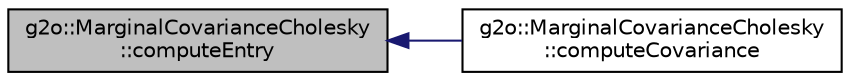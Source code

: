 digraph "g2o::MarginalCovarianceCholesky::computeEntry"
{
  edge [fontname="Helvetica",fontsize="10",labelfontname="Helvetica",labelfontsize="10"];
  node [fontname="Helvetica",fontsize="10",shape=record];
  rankdir="LR";
  Node13 [label="g2o::MarginalCovarianceCholesky\l::computeEntry",height=0.2,width=0.4,color="black", fillcolor="grey75", style="filled", fontcolor="black"];
  Node13 -> Node14 [dir="back",color="midnightblue",fontsize="10",style="solid",fontname="Helvetica"];
  Node14 [label="g2o::MarginalCovarianceCholesky\l::computeCovariance",height=0.2,width=0.4,color="black", fillcolor="white", style="filled",URL="$classg2o_1_1_marginal_covariance_cholesky.html#a0ea50dbda0558ca98faacafc8c9f48c9"];
}
